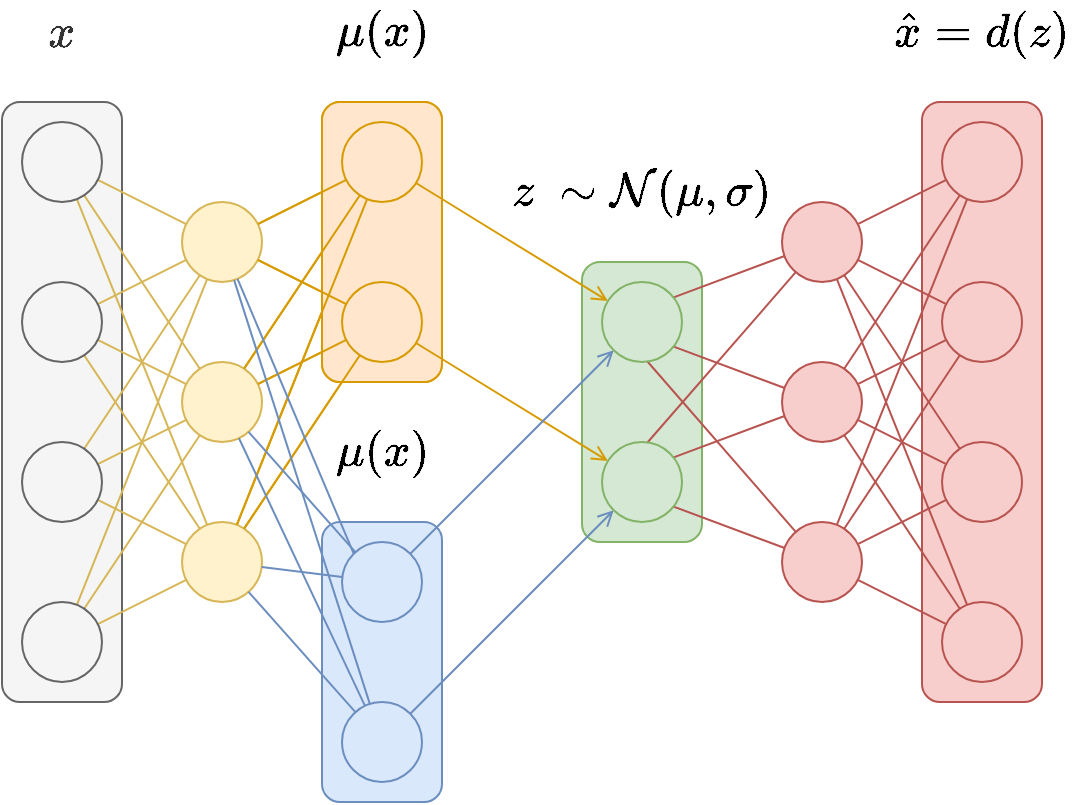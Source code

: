 <mxfile version="13.1.1" type="device"><diagram id="4VMcndwcg2poyKtKVmbT" name="Page-1"><mxGraphModel dx="946" dy="591" grid="1" gridSize="10" guides="1" tooltips="1" connect="1" arrows="1" fold="1" page="1" pageScale="1" pageWidth="850" pageHeight="1100" math="1" shadow="0"><root><mxCell id="0"/><mxCell id="1" parent="0"/><mxCell id="6-3kK7REGll-rQx2MbG3-22" value="$$z\ \sim \mathcal{N}(\mu, \sigma)$$" style="rounded=1;whiteSpace=wrap;html=1;fontSize=20;verticalAlign=bottom;fillColor=#d5e8d4;strokeColor=#82b366;labelPosition=center;verticalLabelPosition=top;align=center;" parent="1" vertex="1"><mxGeometry x="440" y="190" width="60" height="140" as="geometry"/></mxCell><mxCell id="6-3kK7REGll-rQx2MbG3-15" value="" style="ellipse;whiteSpace=wrap;html=1;fillColor=#dae8fc;strokeColor=#6c8ebf;labelPosition=center;verticalLabelPosition=bottom;align=center;verticalAlign=top;" parent="1" vertex="1"><mxGeometry x="320" y="410" width="40" height="40" as="geometry"/></mxCell><mxCell id="6-3kK7REGll-rQx2MbG3-14" value="" style="ellipse;whiteSpace=wrap;html=1;fillColor=#dae8fc;strokeColor=#6c8ebf;labelPosition=center;verticalLabelPosition=bottom;align=center;verticalAlign=top;" parent="1" vertex="1"><mxGeometry x="320" y="330" width="40" height="40" as="geometry"/></mxCell><mxCell id="6-3kK7REGll-rQx2MbG3-13" value="$$\mu(x)$$" style="rounded=1;whiteSpace=wrap;html=1;fontSize=20;verticalAlign=bottom;fillColor=#dae8fc;strokeColor=#6c8ebf;labelPosition=center;verticalLabelPosition=top;align=center;" parent="1" vertex="1"><mxGeometry x="310" y="320" width="60" height="140" as="geometry"/></mxCell><mxCell id="62HT2p5uOtwkG28JUc_u-68" value="$$\hat{x}= d(z)$$" style="rounded=1;whiteSpace=wrap;html=1;fontSize=20;verticalAlign=bottom;fillColor=#f8cecc;strokeColor=#b85450;labelPosition=center;verticalLabelPosition=top;align=center;" parent="1" vertex="1"><mxGeometry x="610" y="110" width="60" height="300" as="geometry"/></mxCell><mxCell id="62HT2p5uOtwkG28JUc_u-64" value="$$\mu(x)$$" style="rounded=1;whiteSpace=wrap;html=1;fontSize=20;verticalAlign=bottom;fillColor=#ffe6cc;strokeColor=#d79b00;labelPosition=center;verticalLabelPosition=top;align=center;" parent="1" vertex="1"><mxGeometry x="310" y="110" width="60" height="140" as="geometry"/></mxCell><mxCell id="62HT2p5uOtwkG28JUc_u-63" value="$$x$$" style="rounded=1;whiteSpace=wrap;html=1;fontSize=20;verticalAlign=bottom;fillColor=#f5f5f5;strokeColor=#666666;fontColor=#333333;labelPosition=center;verticalLabelPosition=top;align=center;" parent="1" vertex="1"><mxGeometry x="150" y="110" width="60" height="300" as="geometry"/></mxCell><mxCell id="62HT2p5uOtwkG28JUc_u-33" style="rounded=0;orthogonalLoop=1;jettySize=auto;html=1;endArrow=none;endFill=0;fillColor=#fff2cc;strokeColor=#d6b656;" parent="1" source="62HT2p5uOtwkG28JUc_u-36" target="62HT2p5uOtwkG28JUc_u-57" edge="1"><mxGeometry relative="1" as="geometry"/></mxCell><mxCell id="62HT2p5uOtwkG28JUc_u-34" style="edgeStyle=none;rounded=0;orthogonalLoop=1;jettySize=auto;html=1;endArrow=none;endFill=0;fillColor=#fff2cc;strokeColor=#d6b656;" parent="1" source="62HT2p5uOtwkG28JUc_u-36" target="62HT2p5uOtwkG28JUc_u-54" edge="1"><mxGeometry relative="1" as="geometry"/></mxCell><mxCell id="62HT2p5uOtwkG28JUc_u-35" style="edgeStyle=none;rounded=0;orthogonalLoop=1;jettySize=auto;html=1;endArrow=none;endFill=0;fillColor=#fff2cc;strokeColor=#d6b656;" parent="1" source="62HT2p5uOtwkG28JUc_u-36" target="62HT2p5uOtwkG28JUc_u-51" edge="1"><mxGeometry relative="1" as="geometry"/></mxCell><mxCell id="62HT2p5uOtwkG28JUc_u-36" value="" style="ellipse;whiteSpace=wrap;html=1;fillColor=#f5f5f5;strokeColor=#666666;fontColor=#333333;" parent="1" vertex="1"><mxGeometry x="160" y="120" width="40" height="40" as="geometry"/></mxCell><mxCell id="62HT2p5uOtwkG28JUc_u-37" style="edgeStyle=none;rounded=0;orthogonalLoop=1;jettySize=auto;html=1;endArrow=none;endFill=0;fillColor=#fff2cc;strokeColor=#d6b656;" parent="1" source="62HT2p5uOtwkG28JUc_u-40" target="62HT2p5uOtwkG28JUc_u-57" edge="1"><mxGeometry relative="1" as="geometry"/></mxCell><mxCell id="62HT2p5uOtwkG28JUc_u-38" style="edgeStyle=none;rounded=0;orthogonalLoop=1;jettySize=auto;html=1;endArrow=none;endFill=0;fillColor=#fff2cc;strokeColor=#d6b656;" parent="1" source="62HT2p5uOtwkG28JUc_u-40" target="62HT2p5uOtwkG28JUc_u-54" edge="1"><mxGeometry relative="1" as="geometry"/></mxCell><mxCell id="62HT2p5uOtwkG28JUc_u-39" style="edgeStyle=none;rounded=0;orthogonalLoop=1;jettySize=auto;html=1;endArrow=none;endFill=0;fillColor=#fff2cc;strokeColor=#d6b656;" parent="1" source="62HT2p5uOtwkG28JUc_u-40" target="62HT2p5uOtwkG28JUc_u-51" edge="1"><mxGeometry relative="1" as="geometry"/></mxCell><mxCell id="62HT2p5uOtwkG28JUc_u-40" value="" style="ellipse;whiteSpace=wrap;html=1;fillColor=#f5f5f5;strokeColor=#666666;fontColor=#333333;" parent="1" vertex="1"><mxGeometry x="160" y="200" width="40" height="40" as="geometry"/></mxCell><mxCell id="62HT2p5uOtwkG28JUc_u-41" style="edgeStyle=none;rounded=0;orthogonalLoop=1;jettySize=auto;html=1;endArrow=none;endFill=0;fillColor=#fff2cc;strokeColor=#d6b656;" parent="1" source="62HT2p5uOtwkG28JUc_u-44" target="62HT2p5uOtwkG28JUc_u-57" edge="1"><mxGeometry relative="1" as="geometry"/></mxCell><mxCell id="62HT2p5uOtwkG28JUc_u-42" style="edgeStyle=none;rounded=0;orthogonalLoop=1;jettySize=auto;html=1;endArrow=none;endFill=0;fillColor=#fff2cc;strokeColor=#d6b656;" parent="1" source="62HT2p5uOtwkG28JUc_u-44" target="62HT2p5uOtwkG28JUc_u-54" edge="1"><mxGeometry relative="1" as="geometry"/></mxCell><mxCell id="62HT2p5uOtwkG28JUc_u-43" style="edgeStyle=none;rounded=0;orthogonalLoop=1;jettySize=auto;html=1;endArrow=none;endFill=0;fillColor=#fff2cc;strokeColor=#d6b656;" parent="1" source="62HT2p5uOtwkG28JUc_u-44" target="62HT2p5uOtwkG28JUc_u-51" edge="1"><mxGeometry relative="1" as="geometry"/></mxCell><mxCell id="62HT2p5uOtwkG28JUc_u-44" value="" style="ellipse;whiteSpace=wrap;html=1;fillColor=#f5f5f5;strokeColor=#666666;fontColor=#333333;" parent="1" vertex="1"><mxGeometry x="160" y="280" width="40" height="40" as="geometry"/></mxCell><mxCell id="62HT2p5uOtwkG28JUc_u-45" style="edgeStyle=none;rounded=0;orthogonalLoop=1;jettySize=auto;html=1;endArrow=none;endFill=0;fillColor=#fff2cc;strokeColor=#d6b656;" parent="1" source="62HT2p5uOtwkG28JUc_u-48" target="62HT2p5uOtwkG28JUc_u-57" edge="1"><mxGeometry relative="1" as="geometry"/></mxCell><mxCell id="62HT2p5uOtwkG28JUc_u-46" style="edgeStyle=none;rounded=0;orthogonalLoop=1;jettySize=auto;html=1;endArrow=none;endFill=0;fillColor=#fff2cc;strokeColor=#d6b656;" parent="1" source="62HT2p5uOtwkG28JUc_u-48" target="62HT2p5uOtwkG28JUc_u-54" edge="1"><mxGeometry relative="1" as="geometry"/></mxCell><mxCell id="62HT2p5uOtwkG28JUc_u-47" style="edgeStyle=none;rounded=0;orthogonalLoop=1;jettySize=auto;html=1;endArrow=none;endFill=0;fillColor=#fff2cc;strokeColor=#d6b656;" parent="1" source="62HT2p5uOtwkG28JUc_u-48" target="62HT2p5uOtwkG28JUc_u-51" edge="1"><mxGeometry relative="1" as="geometry"/></mxCell><mxCell id="62HT2p5uOtwkG28JUc_u-48" value="" style="ellipse;whiteSpace=wrap;html=1;fillColor=#f5f5f5;strokeColor=#666666;fontColor=#333333;" parent="1" vertex="1"><mxGeometry x="160" y="360" width="40" height="40" as="geometry"/></mxCell><mxCell id="62HT2p5uOtwkG28JUc_u-49" style="edgeStyle=none;rounded=0;orthogonalLoop=1;jettySize=auto;html=1;endArrow=none;endFill=0;fillColor=#ffe6cc;strokeColor=#d79b00;" parent="1" source="62HT2p5uOtwkG28JUc_u-51" target="62HT2p5uOtwkG28JUc_u-58" edge="1"><mxGeometry relative="1" as="geometry"/></mxCell><mxCell id="62HT2p5uOtwkG28JUc_u-50" style="edgeStyle=none;rounded=0;orthogonalLoop=1;jettySize=auto;html=1;endArrow=none;endFill=0;fillColor=#ffe6cc;strokeColor=#d79b00;" parent="1" source="62HT2p5uOtwkG28JUc_u-51" target="62HT2p5uOtwkG28JUc_u-59" edge="1"><mxGeometry relative="1" as="geometry"/></mxCell><mxCell id="62HT2p5uOtwkG28JUc_u-51" value="" style="ellipse;whiteSpace=wrap;html=1;fillColor=#fff2cc;strokeColor=#d6b656;" parent="1" vertex="1"><mxGeometry x="240" y="320" width="40" height="40" as="geometry"/></mxCell><mxCell id="62HT2p5uOtwkG28JUc_u-52" style="edgeStyle=none;rounded=0;orthogonalLoop=1;jettySize=auto;html=1;endArrow=none;endFill=0;fillColor=#ffe6cc;strokeColor=#d79b00;" parent="1" source="62HT2p5uOtwkG28JUc_u-54" target="62HT2p5uOtwkG28JUc_u-58" edge="1"><mxGeometry relative="1" as="geometry"/></mxCell><mxCell id="62HT2p5uOtwkG28JUc_u-53" style="edgeStyle=none;rounded=0;orthogonalLoop=1;jettySize=auto;html=1;endArrow=none;endFill=0;fillColor=#ffe6cc;strokeColor=#d79b00;" parent="1" source="62HT2p5uOtwkG28JUc_u-54" target="62HT2p5uOtwkG28JUc_u-59" edge="1"><mxGeometry relative="1" as="geometry"/></mxCell><mxCell id="62HT2p5uOtwkG28JUc_u-54" value="" style="ellipse;whiteSpace=wrap;html=1;fillColor=#fff2cc;strokeColor=#d6b656;" parent="1" vertex="1"><mxGeometry x="240" y="240" width="40" height="40" as="geometry"/></mxCell><mxCell id="62HT2p5uOtwkG28JUc_u-55" style="edgeStyle=none;rounded=0;orthogonalLoop=1;jettySize=auto;html=1;endArrow=none;endFill=0;fillColor=#ffe6cc;strokeColor=#d79b00;" parent="1" source="62HT2p5uOtwkG28JUc_u-57" target="62HT2p5uOtwkG28JUc_u-58" edge="1"><mxGeometry relative="1" as="geometry"/></mxCell><mxCell id="62HT2p5uOtwkG28JUc_u-56" style="edgeStyle=none;rounded=0;orthogonalLoop=1;jettySize=auto;html=1;endArrow=none;endFill=0;fillColor=#ffe6cc;strokeColor=#d79b00;" parent="1" source="62HT2p5uOtwkG28JUc_u-57" target="62HT2p5uOtwkG28JUc_u-59" edge="1"><mxGeometry relative="1" as="geometry"/></mxCell><mxCell id="62HT2p5uOtwkG28JUc_u-57" value="" style="ellipse;whiteSpace=wrap;html=1;fillColor=#fff2cc;strokeColor=#d6b656;" parent="1" vertex="1"><mxGeometry x="240" y="160" width="40" height="40" as="geometry"/></mxCell><mxCell id="62HT2p5uOtwkG28JUc_u-58" value="" style="ellipse;whiteSpace=wrap;html=1;fillColor=#ffe6cc;strokeColor=#d79b00;" parent="1" vertex="1"><mxGeometry x="320" y="120" width="40" height="40" as="geometry"/></mxCell><mxCell id="62HT2p5uOtwkG28JUc_u-59" value="" style="ellipse;whiteSpace=wrap;html=1;fillColor=#ffe6cc;strokeColor=#d79b00;" parent="1" vertex="1"><mxGeometry x="320" y="200" width="40" height="40" as="geometry"/></mxCell><mxCell id="62HT2p5uOtwkG28JUc_u-1" value="" style="ellipse;whiteSpace=wrap;html=1;fillColor=#f8cecc;strokeColor=#b85450;direction=east;rotation=-180;" parent="1" vertex="1"><mxGeometry x="620" y="360" width="40" height="40" as="geometry"/></mxCell><mxCell id="62HT2p5uOtwkG28JUc_u-2" value="" style="ellipse;whiteSpace=wrap;html=1;fillColor=#f8cecc;strokeColor=#b85450;direction=east;rotation=-180;" parent="1" vertex="1"><mxGeometry x="620" y="280" width="40" height="40" as="geometry"/></mxCell><mxCell id="62HT2p5uOtwkG28JUc_u-3" value="" style="ellipse;whiteSpace=wrap;html=1;fillColor=#f8cecc;strokeColor=#b85450;direction=east;rotation=-180;" parent="1" vertex="1"><mxGeometry x="620" y="200" width="40" height="40" as="geometry"/></mxCell><mxCell id="62HT2p5uOtwkG28JUc_u-4" value="" style="ellipse;whiteSpace=wrap;html=1;fillColor=#f8cecc;strokeColor=#b85450;direction=east;rotation=-180;" parent="1" vertex="1"><mxGeometry x="620" y="120" width="40" height="40" as="geometry"/></mxCell><mxCell id="62HT2p5uOtwkG28JUc_u-5" value="" style="ellipse;whiteSpace=wrap;html=1;fillColor=#f8cecc;strokeColor=#b85450;direction=east;rotation=-180;" parent="1" vertex="1"><mxGeometry x="540" y="160" width="40" height="40" as="geometry"/></mxCell><mxCell id="62HT2p5uOtwkG28JUc_u-12" style="edgeStyle=none;rounded=0;orthogonalLoop=1;jettySize=auto;html=1;endArrow=none;endFill=0;fillColor=#f8cecc;strokeColor=#b85450;" parent="1" source="62HT2p5uOtwkG28JUc_u-1" target="62HT2p5uOtwkG28JUc_u-5" edge="1"><mxGeometry relative="1" as="geometry"/></mxCell><mxCell id="62HT2p5uOtwkG28JUc_u-15" style="edgeStyle=none;rounded=0;orthogonalLoop=1;jettySize=auto;html=1;endArrow=none;endFill=0;fillColor=#f8cecc;strokeColor=#b85450;" parent="1" source="62HT2p5uOtwkG28JUc_u-2" target="62HT2p5uOtwkG28JUc_u-5" edge="1"><mxGeometry relative="1" as="geometry"/></mxCell><mxCell id="62HT2p5uOtwkG28JUc_u-18" style="edgeStyle=none;rounded=0;orthogonalLoop=1;jettySize=auto;html=1;endArrow=none;endFill=0;fillColor=#f8cecc;strokeColor=#b85450;" parent="1" source="62HT2p5uOtwkG28JUc_u-3" target="62HT2p5uOtwkG28JUc_u-5" edge="1"><mxGeometry relative="1" as="geometry"/></mxCell><mxCell id="62HT2p5uOtwkG28JUc_u-22" style="edgeStyle=none;rounded=0;orthogonalLoop=1;jettySize=auto;html=1;endArrow=none;endFill=0;fillColor=#f8cecc;strokeColor=#b85450;" parent="1" source="62HT2p5uOtwkG28JUc_u-4" target="62HT2p5uOtwkG28JUc_u-5" edge="1"><mxGeometry relative="1" as="geometry"/></mxCell><mxCell id="62HT2p5uOtwkG28JUc_u-6" value="" style="ellipse;whiteSpace=wrap;html=1;fillColor=#f8cecc;strokeColor=#b85450;direction=east;rotation=-180;" parent="1" vertex="1"><mxGeometry x="540" y="240" width="40" height="40" as="geometry"/></mxCell><mxCell id="62HT2p5uOtwkG28JUc_u-11" style="edgeStyle=none;rounded=0;orthogonalLoop=1;jettySize=auto;html=1;endArrow=none;endFill=0;fillColor=#f8cecc;strokeColor=#b85450;" parent="1" source="62HT2p5uOtwkG28JUc_u-1" target="62HT2p5uOtwkG28JUc_u-6" edge="1"><mxGeometry relative="1" as="geometry"/></mxCell><mxCell id="62HT2p5uOtwkG28JUc_u-14" style="edgeStyle=none;rounded=0;orthogonalLoop=1;jettySize=auto;html=1;endArrow=none;endFill=0;fillColor=#f8cecc;strokeColor=#b85450;" parent="1" source="62HT2p5uOtwkG28JUc_u-2" target="62HT2p5uOtwkG28JUc_u-6" edge="1"><mxGeometry relative="1" as="geometry"/></mxCell><mxCell id="62HT2p5uOtwkG28JUc_u-17" style="edgeStyle=none;rounded=0;orthogonalLoop=1;jettySize=auto;html=1;endArrow=none;endFill=0;fillColor=#f8cecc;strokeColor=#b85450;" parent="1" source="62HT2p5uOtwkG28JUc_u-3" target="62HT2p5uOtwkG28JUc_u-6" edge="1"><mxGeometry relative="1" as="geometry"/></mxCell><mxCell id="62HT2p5uOtwkG28JUc_u-21" style="edgeStyle=none;rounded=0;orthogonalLoop=1;jettySize=auto;html=1;endArrow=none;endFill=0;fillColor=#f8cecc;strokeColor=#b85450;" parent="1" source="62HT2p5uOtwkG28JUc_u-4" target="62HT2p5uOtwkG28JUc_u-6" edge="1"><mxGeometry relative="1" as="geometry"/></mxCell><mxCell id="62HT2p5uOtwkG28JUc_u-7" value="" style="ellipse;whiteSpace=wrap;html=1;fillColor=#f8cecc;strokeColor=#b85450;direction=east;rotation=-180;" parent="1" vertex="1"><mxGeometry x="540" y="320" width="40" height="40" as="geometry"/></mxCell><mxCell id="62HT2p5uOtwkG28JUc_u-10" style="rounded=0;orthogonalLoop=1;jettySize=auto;html=1;endArrow=none;endFill=0;fillColor=#f8cecc;strokeColor=#b85450;" parent="1" source="62HT2p5uOtwkG28JUc_u-1" target="62HT2p5uOtwkG28JUc_u-7" edge="1"><mxGeometry relative="1" as="geometry"/></mxCell><mxCell id="62HT2p5uOtwkG28JUc_u-13" style="edgeStyle=none;rounded=0;orthogonalLoop=1;jettySize=auto;html=1;endArrow=none;endFill=0;fillColor=#f8cecc;strokeColor=#b85450;" parent="1" source="62HT2p5uOtwkG28JUc_u-2" target="62HT2p5uOtwkG28JUc_u-7" edge="1"><mxGeometry relative="1" as="geometry"/></mxCell><mxCell id="62HT2p5uOtwkG28JUc_u-16" style="edgeStyle=none;rounded=0;orthogonalLoop=1;jettySize=auto;html=1;endArrow=none;endFill=0;fillColor=#f8cecc;strokeColor=#b85450;" parent="1" source="62HT2p5uOtwkG28JUc_u-3" target="62HT2p5uOtwkG28JUc_u-7" edge="1"><mxGeometry relative="1" as="geometry"/></mxCell><mxCell id="62HT2p5uOtwkG28JUc_u-20" style="edgeStyle=none;rounded=0;orthogonalLoop=1;jettySize=auto;html=1;endArrow=none;endFill=0;fillColor=#f8cecc;strokeColor=#b85450;" parent="1" source="62HT2p5uOtwkG28JUc_u-4" target="62HT2p5uOtwkG28JUc_u-7" edge="1"><mxGeometry relative="1" as="geometry"/></mxCell><mxCell id="62HT2p5uOtwkG28JUc_u-27" style="edgeStyle=none;rounded=0;orthogonalLoop=1;jettySize=auto;html=1;endArrow=none;endFill=0;fillColor=#f8cecc;strokeColor=#b85450;" parent="1" source="62HT2p5uOtwkG28JUc_u-5" edge="1"><mxGeometry relative="1" as="geometry"><mxPoint x="470.004" y="283.359" as="targetPoint"/></mxGeometry></mxCell><mxCell id="62HT2p5uOtwkG28JUc_u-25" style="edgeStyle=none;rounded=0;orthogonalLoop=1;jettySize=auto;html=1;endArrow=none;endFill=0;fillColor=#f8cecc;strokeColor=#b85450;" parent="1" source="62HT2p5uOtwkG28JUc_u-6" edge="1"><mxGeometry relative="1" as="geometry"><mxPoint x="476.799" y="291.056" as="targetPoint"/></mxGeometry></mxCell><mxCell id="62HT2p5uOtwkG28JUc_u-23" style="edgeStyle=none;rounded=0;orthogonalLoop=1;jettySize=auto;html=1;endArrow=none;endFill=0;fillColor=#f8cecc;strokeColor=#b85450;" parent="1" source="62HT2p5uOtwkG28JUc_u-7" edge="1"><mxGeometry relative="1" as="geometry"><mxPoint x="476.799" y="308.944" as="targetPoint"/></mxGeometry></mxCell><mxCell id="62HT2p5uOtwkG28JUc_u-28" style="edgeStyle=none;rounded=0;orthogonalLoop=1;jettySize=auto;html=1;endArrow=none;endFill=0;fillColor=#f8cecc;strokeColor=#b85450;" parent="1" source="62HT2p5uOtwkG28JUc_u-5" edge="1"><mxGeometry relative="1" as="geometry"><mxPoint x="476.799" y="211.056" as="targetPoint"/></mxGeometry></mxCell><mxCell id="62HT2p5uOtwkG28JUc_u-26" style="edgeStyle=none;rounded=0;orthogonalLoop=1;jettySize=auto;html=1;endArrow=none;endFill=0;fillColor=#f8cecc;strokeColor=#b85450;" parent="1" source="62HT2p5uOtwkG28JUc_u-6" edge="1"><mxGeometry relative="1" as="geometry"><mxPoint x="476.799" y="228.944" as="targetPoint"/></mxGeometry></mxCell><mxCell id="62HT2p5uOtwkG28JUc_u-24" style="edgeStyle=none;rounded=0;orthogonalLoop=1;jettySize=auto;html=1;endArrow=none;endFill=0;fillColor=#f8cecc;strokeColor=#b85450;" parent="1" source="62HT2p5uOtwkG28JUc_u-7" edge="1"><mxGeometry relative="1" as="geometry"><mxPoint x="470.004" y="236.641" as="targetPoint"/></mxGeometry></mxCell><mxCell id="6-3kK7REGll-rQx2MbG3-1" value="$$\mu(x)$$" style="rounded=1;whiteSpace=wrap;html=1;fontSize=20;verticalAlign=bottom;fillColor=#ffe6cc;strokeColor=#d79b00;labelPosition=center;verticalLabelPosition=top;align=center;" parent="1" vertex="1"><mxGeometry x="310" y="110" width="60" height="140" as="geometry"/></mxCell><mxCell id="6-3kK7REGll-rQx2MbG3-2" style="edgeStyle=none;rounded=0;orthogonalLoop=1;jettySize=auto;html=1;endArrow=none;endFill=0;fillColor=#ffe6cc;strokeColor=#d79b00;" parent="1" target="6-3kK7REGll-rQx2MbG3-8" edge="1"><mxGeometry relative="1" as="geometry"><mxPoint x="267.392" y="321.416" as="sourcePoint"/></mxGeometry></mxCell><mxCell id="6-3kK7REGll-rQx2MbG3-3" style="edgeStyle=none;rounded=0;orthogonalLoop=1;jettySize=auto;html=1;endArrow=none;endFill=0;fillColor=#ffe6cc;strokeColor=#d79b00;" parent="1" target="6-3kK7REGll-rQx2MbG3-9" edge="1"><mxGeometry relative="1" as="geometry"><mxPoint x="271.019" y="323.309" as="sourcePoint"/></mxGeometry></mxCell><mxCell id="6-3kK7REGll-rQx2MbG3-4" style="edgeStyle=none;rounded=0;orthogonalLoop=1;jettySize=auto;html=1;endArrow=none;endFill=0;fillColor=#ffe6cc;strokeColor=#d79b00;" parent="1" target="6-3kK7REGll-rQx2MbG3-8" edge="1"><mxGeometry relative="1" as="geometry"><mxPoint x="271.019" y="243.309" as="sourcePoint"/></mxGeometry></mxCell><mxCell id="6-3kK7REGll-rQx2MbG3-5" style="edgeStyle=none;rounded=0;orthogonalLoop=1;jettySize=auto;html=1;endArrow=none;endFill=0;fillColor=#ffe6cc;strokeColor=#d79b00;" parent="1" target="6-3kK7REGll-rQx2MbG3-9" edge="1"><mxGeometry relative="1" as="geometry"><mxPoint x="277.889" y="251.056" as="sourcePoint"/></mxGeometry></mxCell><mxCell id="6-3kK7REGll-rQx2MbG3-6" style="edgeStyle=none;rounded=0;orthogonalLoop=1;jettySize=auto;html=1;endArrow=none;endFill=0;fillColor=#ffe6cc;strokeColor=#d79b00;" parent="1" target="6-3kK7REGll-rQx2MbG3-8" edge="1"><mxGeometry relative="1" as="geometry"><mxPoint x="277.889" y="171.056" as="sourcePoint"/></mxGeometry></mxCell><mxCell id="6-3kK7REGll-rQx2MbG3-7" style="edgeStyle=none;rounded=0;orthogonalLoop=1;jettySize=auto;html=1;endArrow=none;endFill=0;fillColor=#ffe6cc;strokeColor=#d79b00;" parent="1" target="6-3kK7REGll-rQx2MbG3-9" edge="1"><mxGeometry relative="1" as="geometry"><mxPoint x="277.889" y="188.944" as="sourcePoint"/></mxGeometry></mxCell><mxCell id="6-3kK7REGll-rQx2MbG3-25" style="edgeStyle=none;rounded=0;orthogonalLoop=1;jettySize=auto;html=1;endArrow=open;endFill=0;fillColor=#ffe6cc;strokeColor=#d79b00;" parent="1" source="6-3kK7REGll-rQx2MbG3-8" target="6-3kK7REGll-rQx2MbG3-23" edge="1"><mxGeometry relative="1" as="geometry"/></mxCell><mxCell id="6-3kK7REGll-rQx2MbG3-8" value="" style="ellipse;whiteSpace=wrap;html=1;fillColor=#ffe6cc;strokeColor=#d79b00;" parent="1" vertex="1"><mxGeometry x="320" y="120" width="40" height="40" as="geometry"/></mxCell><mxCell id="6-3kK7REGll-rQx2MbG3-28" style="edgeStyle=none;rounded=0;orthogonalLoop=1;jettySize=auto;html=1;endArrow=open;endFill=0;fillColor=#ffe6cc;strokeColor=#d79b00;" parent="1" source="6-3kK7REGll-rQx2MbG3-9" target="6-3kK7REGll-rQx2MbG3-24" edge="1"><mxGeometry relative="1" as="geometry"/></mxCell><mxCell id="6-3kK7REGll-rQx2MbG3-9" value="" style="ellipse;whiteSpace=wrap;html=1;fillColor=#ffe6cc;strokeColor=#d79b00;" parent="1" vertex="1"><mxGeometry x="320" y="200" width="40" height="40" as="geometry"/></mxCell><mxCell id="6-3kK7REGll-rQx2MbG3-29" style="edgeStyle=none;rounded=0;orthogonalLoop=1;jettySize=auto;html=1;endArrow=open;endFill=0;fillColor=#dae8fc;strokeColor=#6c8ebf;" parent="1" source="6-3kK7REGll-rQx2MbG3-11" target="6-3kK7REGll-rQx2MbG3-23" edge="1"><mxGeometry relative="1" as="geometry"/></mxCell><mxCell id="6-3kK7REGll-rQx2MbG3-11" value="" style="ellipse;whiteSpace=wrap;html=1;fillColor=#dae8fc;strokeColor=#6c8ebf;labelPosition=center;verticalLabelPosition=bottom;align=center;verticalAlign=top;" parent="1" vertex="1"><mxGeometry x="320" y="330" width="40" height="40" as="geometry"/></mxCell><mxCell id="6-3kK7REGll-rQx2MbG3-30" style="edgeStyle=none;rounded=0;orthogonalLoop=1;jettySize=auto;html=1;endArrow=open;endFill=0;fillColor=#dae8fc;strokeColor=#6c8ebf;" parent="1" source="6-3kK7REGll-rQx2MbG3-12" target="6-3kK7REGll-rQx2MbG3-24" edge="1"><mxGeometry relative="1" as="geometry"/></mxCell><mxCell id="6-3kK7REGll-rQx2MbG3-12" value="" style="ellipse;whiteSpace=wrap;html=1;fillColor=#dae8fc;strokeColor=#6c8ebf;labelPosition=center;verticalLabelPosition=bottom;align=center;verticalAlign=top;" parent="1" vertex="1"><mxGeometry x="320" y="410" width="40" height="40" as="geometry"/></mxCell><mxCell id="6-3kK7REGll-rQx2MbG3-23" value="" style="ellipse;whiteSpace=wrap;html=1;fillColor=#d5e8d4;strokeColor=#82b366;" parent="1" vertex="1"><mxGeometry x="450" y="200" width="40" height="40" as="geometry"/></mxCell><mxCell id="6-3kK7REGll-rQx2MbG3-24" value="" style="ellipse;whiteSpace=wrap;html=1;fillColor=#d5e8d4;strokeColor=#82b366;" parent="1" vertex="1"><mxGeometry x="450" y="280" width="40" height="40" as="geometry"/></mxCell><mxCell id="6-3kK7REGll-rQx2MbG3-16" style="rounded=0;orthogonalLoop=1;jettySize=auto;html=1;endArrow=none;endFill=0;fillColor=#dae8fc;strokeColor=#6c8ebf;" parent="1" source="62HT2p5uOtwkG28JUc_u-51" target="6-3kK7REGll-rQx2MbG3-15" edge="1"><mxGeometry relative="1" as="geometry"/></mxCell><mxCell id="6-3kK7REGll-rQx2MbG3-17" style="edgeStyle=none;rounded=0;orthogonalLoop=1;jettySize=auto;html=1;endArrow=none;endFill=0;fillColor=#dae8fc;strokeColor=#6c8ebf;" parent="1" source="62HT2p5uOtwkG28JUc_u-51" target="6-3kK7REGll-rQx2MbG3-14" edge="1"><mxGeometry relative="1" as="geometry"/></mxCell><mxCell id="6-3kK7REGll-rQx2MbG3-18" style="edgeStyle=none;rounded=0;orthogonalLoop=1;jettySize=auto;html=1;endArrow=none;endFill=0;fillColor=#dae8fc;strokeColor=#6c8ebf;" parent="1" source="62HT2p5uOtwkG28JUc_u-54" target="6-3kK7REGll-rQx2MbG3-15" edge="1"><mxGeometry relative="1" as="geometry"/></mxCell><mxCell id="6-3kK7REGll-rQx2MbG3-19" style="edgeStyle=none;rounded=0;orthogonalLoop=1;jettySize=auto;html=1;endArrow=none;endFill=0;fillColor=#dae8fc;strokeColor=#6c8ebf;" parent="1" source="62HT2p5uOtwkG28JUc_u-54" target="6-3kK7REGll-rQx2MbG3-14" edge="1"><mxGeometry relative="1" as="geometry"/></mxCell><mxCell id="6-3kK7REGll-rQx2MbG3-20" style="edgeStyle=none;rounded=0;orthogonalLoop=1;jettySize=auto;html=1;endArrow=none;endFill=0;fillColor=#dae8fc;strokeColor=#6c8ebf;" parent="1" source="62HT2p5uOtwkG28JUc_u-57" target="6-3kK7REGll-rQx2MbG3-15" edge="1"><mxGeometry relative="1" as="geometry"/></mxCell><mxCell id="6-3kK7REGll-rQx2MbG3-21" style="edgeStyle=none;rounded=0;orthogonalLoop=1;jettySize=auto;html=1;entryX=0;entryY=0;entryDx=0;entryDy=0;endArrow=none;endFill=0;fillColor=#dae8fc;strokeColor=#6c8ebf;" parent="1" source="62HT2p5uOtwkG28JUc_u-57" target="6-3kK7REGll-rQx2MbG3-14" edge="1"><mxGeometry relative="1" as="geometry"/></mxCell></root></mxGraphModel></diagram></mxfile>